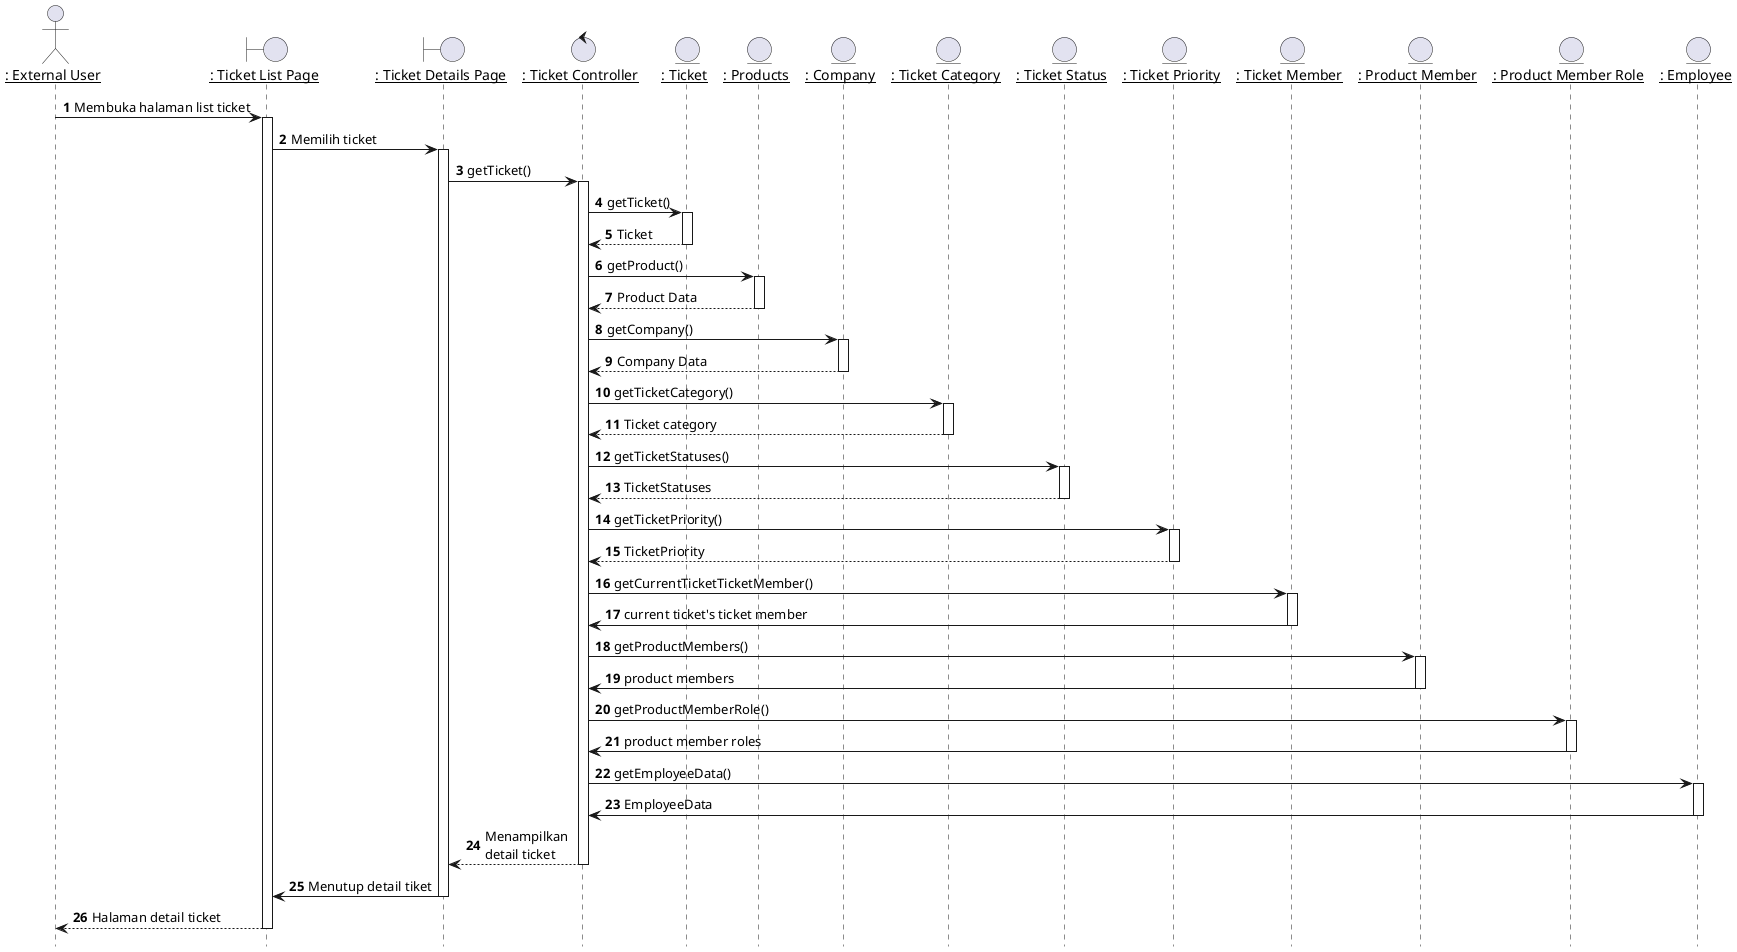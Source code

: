 @startuml Melihat Detail Ticket

hide footbox
' title "Melihat Detail Ticket"

actor IPM as "__: External User__"
boundary TicketListPage as "__: Ticket List Page__"
boundary TicketDetailsPage as "__: Ticket Details Page__"
control TicketController as "__: Ticket Controller__"
entity Ticket as "__: Ticket__"
entity Product as "__: Products__"
entity Company as "__: Company__"
entity TicketCategory as "__: Ticket Category__"
entity TicketStatuses as "__: Ticket Status__"
entity TicketPriority as "__: Ticket Priority__"
entity TicketMember as "__: Ticket Member__"
entity ProductMembers as "__: Product Member__"
entity ProductMemberRoles as "__: Product Member Role__"
entity Employees as "__: Employee__"

autonumber 1
IPM -> TicketListPage: Membuka halaman list ticket
activate TicketListPage

TicketListPage -> TicketDetailsPage: Memilih ticket
activate TicketDetailsPage

TicketDetailsPage -> TicketController: getTicket()
activate TicketController

TicketController -> Ticket: getTicket()
activate Ticket

Ticket --> TicketController : Ticket
deactivate Ticket

TicketController -> Product: getProduct()
activate Product

Product --> TicketController : Product Data
deactivate Product

TicketController -> Company: getCompany()
activate Company

Company --> TicketController : Company Data
deactivate Company

TicketController -> TicketCategory: getTicketCategory()
activate TicketCategory

TicketCategory --> TicketController : Ticket category
deactivate TicketCategory

TicketController -> TicketStatuses: getTicketStatuses()
activate TicketStatuses

TicketStatuses --> TicketController : TicketStatuses
deactivate TicketStatuses

TicketController -> TicketPriority: getTicketPriority()
activate TicketPriority

TicketPriority --> TicketController : TicketPriority
deactivate TicketPriority

TicketController -> TicketMember: getCurrentTicketTicketMember()
activate TicketMember

TicketMember -> TicketController: current ticket's ticket member
deactivate TicketMember

TicketController -> ProductMembers: getProductMembers()
activate ProductMembers

ProductMembers -> TicketController: product members
deactivate ProductMembers

TicketController -> ProductMemberRoles: getProductMemberRole()
activate ProductMemberRoles

ProductMemberRoles -> TicketController: product member roles
deactivate ProductMemberRoles

TicketController -> Employees: getEmployeeData()
activate Employees

Employees -> TicketController: EmployeeData
deactivate Employees

TicketController --> TicketDetailsPage : Menampilkan\ndetail ticket
deactivate TicketController

TicketDetailsPage -> TicketListPage : Menutup detail tiket
deactivate TicketDetailsPage

TicketListPage --> IPM : Halaman detail ticket
deactivate TicketListPage


@enduml
